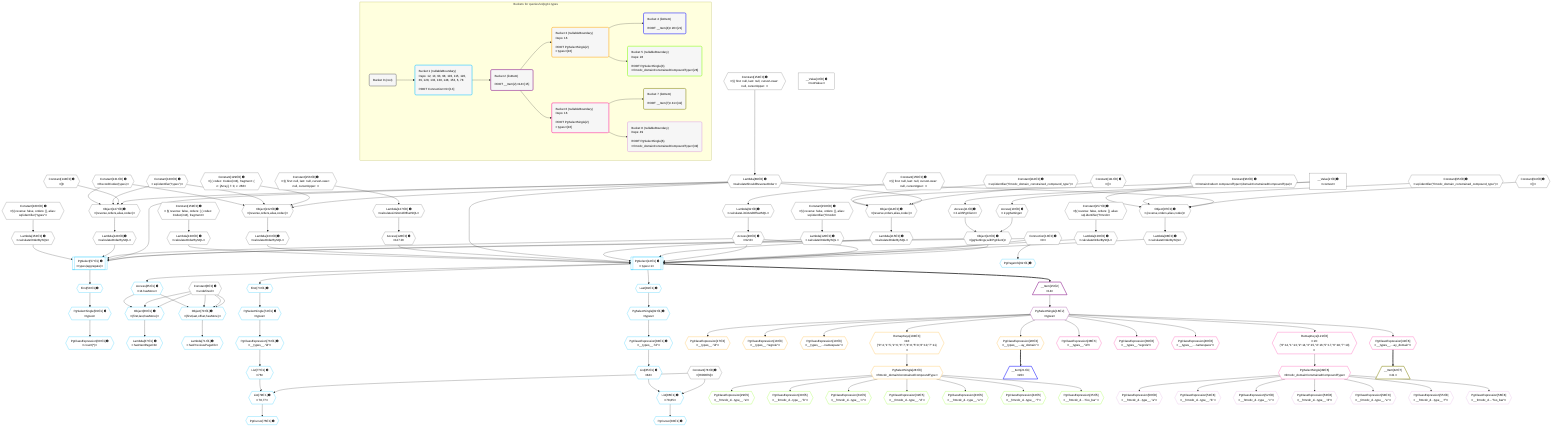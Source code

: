 %%{init: {'themeVariables': { 'fontSize': '12px'}}}%%
graph TD
    classDef path fill:#eee,stroke:#000,color:#000
    classDef plan fill:#fff,stroke-width:1px,color:#000
    classDef itemplan fill:#fff,stroke-width:2px,color:#000
    classDef unbatchedplan fill:#dff,stroke-width:1px,color:#000
    classDef sideeffectplan fill:#fcc,stroke-width:2px,color:#000
    classDef bucket fill:#f6f6f6,color:#000,stroke-width:2px,text-align:left


    %% plan dependencies
    Object97{{"Object[97∈0] ➊<br />ᐸ{reverse,orders,alias,codec}ᐳ"}}:::plan
    Lambda89{{"Lambda[89∈0] ➊<br />ᐸcalculateShouldReverseOrderᐳ"}}:::plan
    Constant94{{"Constant[94∈0] ➊<br />ᐸ[]ᐳ"}}:::plan
    Constant95{{"Constant[95∈0] ➊<br />ᐸsql.identifier(”frmcdc_domain_constrained_compound_type”)ᐳ"}}:::plan
    Constant96{{"Constant[96∈0] ➊<br />ᐸDomainCodecᐸcompoundTypeᐳ(domainConstrainedCompoundType)ᐳ"}}:::plan
    Lambda89 & Constant94 & Constant95 & Constant96 --> Object97
    Object114{{"Object[114∈0] ➊<br />ᐸ{reverse,orders,alias,codec}ᐳ"}}:::plan
    Constant111{{"Constant[111∈0] ➊<br />ᐸ[]ᐳ"}}:::plan
    Constant112{{"Constant[112∈0] ➊<br />ᐸsql.identifier(”frmcdc_domain_constrained_compound_type”)ᐳ"}}:::plan
    Lambda89 & Constant111 & Constant112 & Constant96 --> Object114
    Object132{{"Object[132∈0] ➊<br />ᐸ{reverse,orders,alias,codec}ᐳ"}}:::plan
    Constant129{{"Constant[129∈0] ➊<br />ᐸ[ { codec: Codec(int4), fragment: { n: [Array], f: 0, c: 266ᐳ"}}:::plan
    Constant130{{"Constant[130∈0] ➊<br />ᐸsql.identifier(”types”)ᐳ"}}:::plan
    Constant131{{"Constant[131∈0] ➊<br />ᐸRecordCodec(types)ᐳ"}}:::plan
    Lambda89 & Constant129 & Constant130 & Constant131 --> Object132
    Object147{{"Object[147∈0] ➊<br />ᐸ{reverse,orders,alias,codec}ᐳ"}}:::plan
    Constant144{{"Constant[144∈0] ➊<br />ᐸ[]ᐳ"}}:::plan
    Lambda89 & Constant144 & Constant130 & Constant131 --> Object147
    Object12{{"Object[12∈0] ➊<br />ᐸ{pgSettings,withPgClient}ᐳ"}}:::plan
    Access10{{"Access[10∈0] ➊<br />ᐸ2.pgSettingsᐳ"}}:::plan
    Access11{{"Access[11∈0] ➊<br />ᐸ2.withPgClientᐳ"}}:::plan
    Access10 & Access11 --> Object12
    __Value2["__Value[2∈0] ➊<br />ᐸcontextᐳ"]:::plan
    __Value2 --> Access10
    __Value2 --> Access11
    Constant154{{"Constant[154∈0] ➊<br />ᐸ§{ first: null, last: null, cursorLower: null, cursorUpper: ᐳ"}}:::plan
    Constant154 --> Lambda89
    Lambda92{{"Lambda[92∈0] ➊<br />ᐸcalculateLimitAndOffsetSQLᐳ"}}:::plan
    Constant155{{"Constant[155∈0] ➊<br />ᐸ§{ first: null, last: null, cursorLower: null, cursorUpper: ᐳ"}}:::plan
    Constant155 --> Lambda92
    Access93{{"Access[93∈0] ➊<br />ᐸ92.0ᐳ"}}:::plan
    Lambda92 --> Access93
    Lambda98{{"Lambda[98∈0] ➊<br />ᐸcalculateOrderBySQLᐳ"}}:::plan
    Object97 --> Lambda98
    Lambda103{{"Lambda[103∈0] ➊<br />ᐸcalculateOrderBySQLᐳ"}}:::plan
    Constant157{{"Constant[157∈0] ➊<br />ᐸ§{ reverse: false, orders: [], alias: sql.identifier(”frmcdcᐳ"}}:::plan
    Constant157 --> Lambda103
    Lambda115{{"Lambda[115∈0] ➊<br />ᐸcalculateOrderBySQLᐳ"}}:::plan
    Object114 --> Lambda115
    Lambda120{{"Lambda[120∈0] ➊<br />ᐸcalculateOrderBySQLᐳ"}}:::plan
    Constant158{{"Constant[158∈0] ➊<br />ᐸ§{ reverse: false, orders: [], alias: sql.identifier(”frmcdcᐳ"}}:::plan
    Constant158 --> Lambda120
    Lambda127{{"Lambda[127∈0] ➊<br />ᐸcalculateLimitAndOffsetSQLᐳ"}}:::plan
    Constant156{{"Constant[156∈0] ➊<br />ᐸ§{ first: null, last: null, cursorLower: null, cursorUpper: ᐳ"}}:::plan
    Constant156 --> Lambda127
    Access128{{"Access[128∈0] ➊<br />ᐸ127.0ᐳ"}}:::plan
    Lambda127 --> Access128
    Lambda133{{"Lambda[133∈0] ➊<br />ᐸcalculateOrderBySQLᐳ"}}:::plan
    Object132 --> Lambda133
    Lambda138{{"Lambda[138∈0] ➊<br />ᐸcalculateOrderBySQLᐳ"}}:::plan
    Constant159{{"Constant[159∈0] ➊<br />ᐸ§{ reverse: false, orders: [ { codec: Codec(int4), fragment:ᐳ"}}:::plan
    Constant159 --> Lambda138
    Lambda148{{"Lambda[148∈0] ➊<br />ᐸcalculateOrderBySQLᐳ"}}:::plan
    Object147 --> Lambda148
    Lambda153{{"Lambda[153∈0] ➊<br />ᐸcalculateOrderBySQLᐳ"}}:::plan
    Constant160{{"Constant[160∈0] ➊<br />ᐸ§{ reverse: false, orders: [], alias: sql.identifier(”types”ᐳ"}}:::plan
    Constant160 --> Lambda153
    __Value4["__Value[4∈0] ➊<br />ᐸrootValueᐳ"]:::plan
    Constant6{{"Constant[6∈0] ➊<br />ᐸundefinedᐳ"}}:::plan
    Connection13{{"Connection[13∈0] ➊<br />ᐸ9ᐳ"}}:::plan
    Constant78{{"Constant[78∈0] ➊<br />ᐸ[HIDDEN]ᐳ"}}:::plan
    PgSelect14[["PgSelect[14∈1] ➊<br />ᐸtypes+1ᐳ"]]:::plan
    Object12 & Connection13 & Access93 & Lambda98 & Lambda103 & Access93 & Lambda115 & Lambda120 & Lambda89 & Access128 & Lambda133 & Lambda138 --> PgSelect14
    PgSelect57[["PgSelect[57∈1] ➊<br />ᐸtypes(aggregate)ᐳ"]]:::plan
    Object12 & Connection13 & Lambda89 & Access93 & Lambda148 & Lambda153 --> PgSelect57
    Object70{{"Object[70∈1] ➊<br />ᐸ{first,last,offset,hasMore}ᐳ"}}:::plan
    Access65{{"Access[65∈1] ➊<br />ᐸ14.hasMoreᐳ"}}:::plan
    Constant6 & Constant6 & Constant6 & Access65 --> Object70
    Object66{{"Object[66∈1] ➊<br />ᐸ{first,last,hasMore}ᐳ"}}:::plan
    Constant6 & Constant6 & Access65 --> Object66
    List79{{"List[79∈1] ➊<br />ᐸ78,77ᐳ"}}:::plan
    List77{{"List[77∈1] ➊<br />ᐸ76ᐳ"}}:::plan
    Constant78 & List77 --> List79
    List86{{"List[86∈1] ➊<br />ᐸ78,85ᐳ"}}:::plan
    List85{{"List[85∈1] ➊<br />ᐸ84ᐳ"}}:::plan
    Constant78 & List85 --> List86
    First58{{"First[58∈1] ➊"}}:::plan
    PgSelect57 --> First58
    PgSelectSingle59{{"PgSelectSingle[59∈1] ➊<br />ᐸtypesᐳ"}}:::plan
    First58 --> PgSelectSingle59
    PgClassExpression60{{"PgClassExpression[60∈1] ➊<br />ᐸcount(*)ᐳ"}}:::plan
    PgSelectSingle59 --> PgClassExpression60
    PgPageInfo62{{"PgPageInfo[62∈1] ➊"}}:::plan
    Connection13 --> PgPageInfo62
    PgSelect14 --> Access65
    Lambda67{{"Lambda[67∈1] ➊<br />ᐸhasNextPageCbᐳ"}}:::plan
    Object66 --> Lambda67
    Lambda71{{"Lambda[71∈1] ➊<br />ᐸhasPreviousPageCbᐳ"}}:::plan
    Object70 --> Lambda71
    First73{{"First[73∈1] ➊"}}:::plan
    PgSelect14 --> First73
    PgSelectSingle74{{"PgSelectSingle[74∈1] ➊<br />ᐸtypesᐳ"}}:::plan
    First73 --> PgSelectSingle74
    PgCursor75{{"PgCursor[75∈1] ➊"}}:::plan
    List79 --> PgCursor75
    PgClassExpression76{{"PgClassExpression[76∈1] ➊<br />ᐸ__types__.”id”ᐳ"}}:::plan
    PgSelectSingle74 --> PgClassExpression76
    PgClassExpression76 --> List77
    Last81{{"Last[81∈1] ➊"}}:::plan
    PgSelect14 --> Last81
    PgSelectSingle82{{"PgSelectSingle[82∈1] ➊<br />ᐸtypesᐳ"}}:::plan
    Last81 --> PgSelectSingle82
    PgCursor83{{"PgCursor[83∈1] ➊"}}:::plan
    List86 --> PgCursor83
    PgClassExpression84{{"PgClassExpression[84∈1] ➊<br />ᐸ__types__.”id”ᐳ"}}:::plan
    PgSelectSingle82 --> PgClassExpression84
    PgClassExpression84 --> List85
    __Item15[/"__Item[15∈2]<br />ᐸ14ᐳ"\]:::itemplan
    PgSelect14 ==> __Item15
    PgSelectSingle16{{"PgSelectSingle[16∈2]<br />ᐸtypesᐳ"}}:::plan
    __Item15 --> PgSelectSingle16
    PgClassExpression17{{"PgClassExpression[17∈3]<br />ᐸ__types__.”id”ᐳ"}}:::plan
    PgSelectSingle16 --> PgClassExpression17
    PgClassExpression18{{"PgClassExpression[18∈3]<br />ᐸ__types__.”regrole”ᐳ"}}:::plan
    PgSelectSingle16 --> PgClassExpression18
    PgClassExpression19{{"PgClassExpression[19∈3]<br />ᐸ__types__....namespace”ᐳ"}}:::plan
    PgSelectSingle16 --> PgClassExpression19
    PgClassExpression20{{"PgClassExpression[20∈3]<br />ᐸ__types__....ay_domain”ᐳ"}}:::plan
    PgSelectSingle16 --> PgClassExpression20
    PgSelectSingle28{{"PgSelectSingle[28∈3]<br />ᐸfrmcdc_domainConstrainedCompoundTypeᐳ"}}:::plan
    RemapKeys104{{"RemapKeys[104∈3]<br />ᐸ16:{”0”:4,”1”:5,”2”:6,”3”:7,”4”:8,”5”:9,”6”:10,”7”:11}ᐳ"}}:::plan
    RemapKeys104 --> PgSelectSingle28
    PgSelectSingle16 --> RemapKeys104
    __Item21[/"__Item[21∈4]<br />ᐸ20ᐳ"\]:::itemplan
    PgClassExpression20 ==> __Item21
    PgClassExpression29{{"PgClassExpression[29∈5]<br />ᐸ__frmcdc_d...type__.”a”ᐳ"}}:::plan
    PgSelectSingle28 --> PgClassExpression29
    PgClassExpression30{{"PgClassExpression[30∈5]<br />ᐸ__frmcdc_d...type__.”b”ᐳ"}}:::plan
    PgSelectSingle28 --> PgClassExpression30
    PgClassExpression31{{"PgClassExpression[31∈5]<br />ᐸ__frmcdc_d...type__.”c”ᐳ"}}:::plan
    PgSelectSingle28 --> PgClassExpression31
    PgClassExpression32{{"PgClassExpression[32∈5]<br />ᐸ__frmcdc_d...type__.”d”ᐳ"}}:::plan
    PgSelectSingle28 --> PgClassExpression32
    PgClassExpression33{{"PgClassExpression[33∈5]<br />ᐸ__frmcdc_d...type__.”e”ᐳ"}}:::plan
    PgSelectSingle28 --> PgClassExpression33
    PgClassExpression34{{"PgClassExpression[34∈5]<br />ᐸ__frmcdc_d...type__.”f”ᐳ"}}:::plan
    PgSelectSingle28 --> PgClassExpression34
    PgClassExpression35{{"PgClassExpression[35∈5]<br />ᐸ__frmcdc_d....”foo_bar”ᐳ"}}:::plan
    PgSelectSingle28 --> PgClassExpression35
    PgClassExpression38{{"PgClassExpression[38∈6]<br />ᐸ__types__.”id”ᐳ"}}:::plan
    PgSelectSingle16 --> PgClassExpression38
    PgClassExpression39{{"PgClassExpression[39∈6]<br />ᐸ__types__.”regrole”ᐳ"}}:::plan
    PgSelectSingle16 --> PgClassExpression39
    PgClassExpression40{{"PgClassExpression[40∈6]<br />ᐸ__types__....namespace”ᐳ"}}:::plan
    PgSelectSingle16 --> PgClassExpression40
    PgClassExpression41{{"PgClassExpression[41∈6]<br />ᐸ__types__....ay_domain”ᐳ"}}:::plan
    PgSelectSingle16 --> PgClassExpression41
    PgSelectSingle49{{"PgSelectSingle[49∈6]<br />ᐸfrmcdc_domainConstrainedCompoundTypeᐳ"}}:::plan
    RemapKeys121{{"RemapKeys[121∈6]<br />ᐸ16:{”0”:12,”1”:13,”2”:14,”3”:15,”4”:16,”5”:17,”6”:18,”7”:19}ᐳ"}}:::plan
    RemapKeys121 --> PgSelectSingle49
    PgSelectSingle16 --> RemapKeys121
    __Item42[/"__Item[42∈7]<br />ᐸ41ᐳ"\]:::itemplan
    PgClassExpression41 ==> __Item42
    PgClassExpression50{{"PgClassExpression[50∈8]<br />ᐸ__frmcdc_d...type__.”a”ᐳ"}}:::plan
    PgSelectSingle49 --> PgClassExpression50
    PgClassExpression51{{"PgClassExpression[51∈8]<br />ᐸ__frmcdc_d...type__.”b”ᐳ"}}:::plan
    PgSelectSingle49 --> PgClassExpression51
    PgClassExpression52{{"PgClassExpression[52∈8]<br />ᐸ__frmcdc_d...type__.”c”ᐳ"}}:::plan
    PgSelectSingle49 --> PgClassExpression52
    PgClassExpression53{{"PgClassExpression[53∈8]<br />ᐸ__frmcdc_d...type__.”d”ᐳ"}}:::plan
    PgSelectSingle49 --> PgClassExpression53
    PgClassExpression54{{"PgClassExpression[54∈8]<br />ᐸ__frmcdc_d...type__.”e”ᐳ"}}:::plan
    PgSelectSingle49 --> PgClassExpression54
    PgClassExpression55{{"PgClassExpression[55∈8]<br />ᐸ__frmcdc_d...type__.”f”ᐳ"}}:::plan
    PgSelectSingle49 --> PgClassExpression55
    PgClassExpression56{{"PgClassExpression[56∈8]<br />ᐸ__frmcdc_d....”foo_bar”ᐳ"}}:::plan
    PgSelectSingle49 --> PgClassExpression56

    %% define steps

    subgraph "Buckets for queries/v4/pg11.types"
    Bucket0("Bucket 0 (root)"):::bucket
    classDef bucket0 stroke:#696969
    class Bucket0,__Value2,__Value4,Constant6,Access10,Access11,Object12,Connection13,Constant78,Lambda89,Lambda92,Access93,Constant94,Constant95,Constant96,Object97,Lambda98,Lambda103,Constant111,Constant112,Object114,Lambda115,Lambda120,Lambda127,Access128,Constant129,Constant130,Constant131,Object132,Lambda133,Lambda138,Constant144,Object147,Lambda148,Lambda153,Constant154,Constant155,Constant156,Constant157,Constant158,Constant159,Constant160 bucket0
    Bucket1("Bucket 1 (nullableBoundary)<br />Deps: 12, 13, 93, 98, 103, 115, 120, 89, 128, 133, 138, 148, 153, 6, 78<br /><br />ROOT Connectionᐸ9ᐳ[13]"):::bucket
    classDef bucket1 stroke:#00bfff
    class Bucket1,PgSelect14,PgSelect57,First58,PgSelectSingle59,PgClassExpression60,PgPageInfo62,Access65,Object66,Lambda67,Object70,Lambda71,First73,PgSelectSingle74,PgCursor75,PgClassExpression76,List77,List79,Last81,PgSelectSingle82,PgCursor83,PgClassExpression84,List85,List86 bucket1
    Bucket2("Bucket 2 (listItem)<br /><br />ROOT __Item{2}ᐸ14ᐳ[15]"):::bucket
    classDef bucket2 stroke:#7f007f
    class Bucket2,__Item15,PgSelectSingle16 bucket2
    Bucket3("Bucket 3 (nullableBoundary)<br />Deps: 16<br /><br />ROOT PgSelectSingle{2}ᐸtypesᐳ[16]"):::bucket
    classDef bucket3 stroke:#ffa500
    class Bucket3,PgClassExpression17,PgClassExpression18,PgClassExpression19,PgClassExpression20,PgSelectSingle28,RemapKeys104 bucket3
    Bucket4("Bucket 4 (listItem)<br /><br />ROOT __Item{4}ᐸ20ᐳ[21]"):::bucket
    classDef bucket4 stroke:#0000ff
    class Bucket4,__Item21 bucket4
    Bucket5("Bucket 5 (nullableBoundary)<br />Deps: 28<br /><br />ROOT PgSelectSingle{3}ᐸfrmcdc_domainConstrainedCompoundTypeᐳ[28]"):::bucket
    classDef bucket5 stroke:#7fff00
    class Bucket5,PgClassExpression29,PgClassExpression30,PgClassExpression31,PgClassExpression32,PgClassExpression33,PgClassExpression34,PgClassExpression35 bucket5
    Bucket6("Bucket 6 (nullableBoundary)<br />Deps: 16<br /><br />ROOT PgSelectSingle{2}ᐸtypesᐳ[16]"):::bucket
    classDef bucket6 stroke:#ff1493
    class Bucket6,PgClassExpression38,PgClassExpression39,PgClassExpression40,PgClassExpression41,PgSelectSingle49,RemapKeys121 bucket6
    Bucket7("Bucket 7 (listItem)<br /><br />ROOT __Item{7}ᐸ41ᐳ[42]"):::bucket
    classDef bucket7 stroke:#808000
    class Bucket7,__Item42 bucket7
    Bucket8("Bucket 8 (nullableBoundary)<br />Deps: 49<br /><br />ROOT PgSelectSingle{6}ᐸfrmcdc_domainConstrainedCompoundTypeᐳ[49]"):::bucket
    classDef bucket8 stroke:#dda0dd
    class Bucket8,PgClassExpression50,PgClassExpression51,PgClassExpression52,PgClassExpression53,PgClassExpression54,PgClassExpression55,PgClassExpression56 bucket8
    Bucket0 --> Bucket1
    Bucket1 --> Bucket2
    Bucket2 --> Bucket3 & Bucket6
    Bucket3 --> Bucket4 & Bucket5
    Bucket6 --> Bucket7 & Bucket8
    end